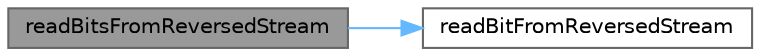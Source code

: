 digraph "readBitsFromReversedStream"
{
 // LATEX_PDF_SIZE
  bgcolor="transparent";
  edge [fontname=Helvetica,fontsize=10,labelfontname=Helvetica,labelfontsize=10];
  node [fontname=Helvetica,fontsize=10,shape=box,height=0.2,width=0.4];
  rankdir="LR";
  Node1 [id="Node000001",label="readBitsFromReversedStream",height=0.2,width=0.4,color="gray40", fillcolor="grey60", style="filled", fontcolor="black",tooltip=" "];
  Node1 -> Node2 [id="edge1_Node000001_Node000002",color="steelblue1",style="solid",tooltip=" "];
  Node2 [id="Node000002",label="readBitFromReversedStream",height=0.2,width=0.4,color="grey40", fillcolor="white", style="filled",URL="$lodepng_8cpp.html#aa65d1743dade2919f44301461bde054d",tooltip=" "];
}
